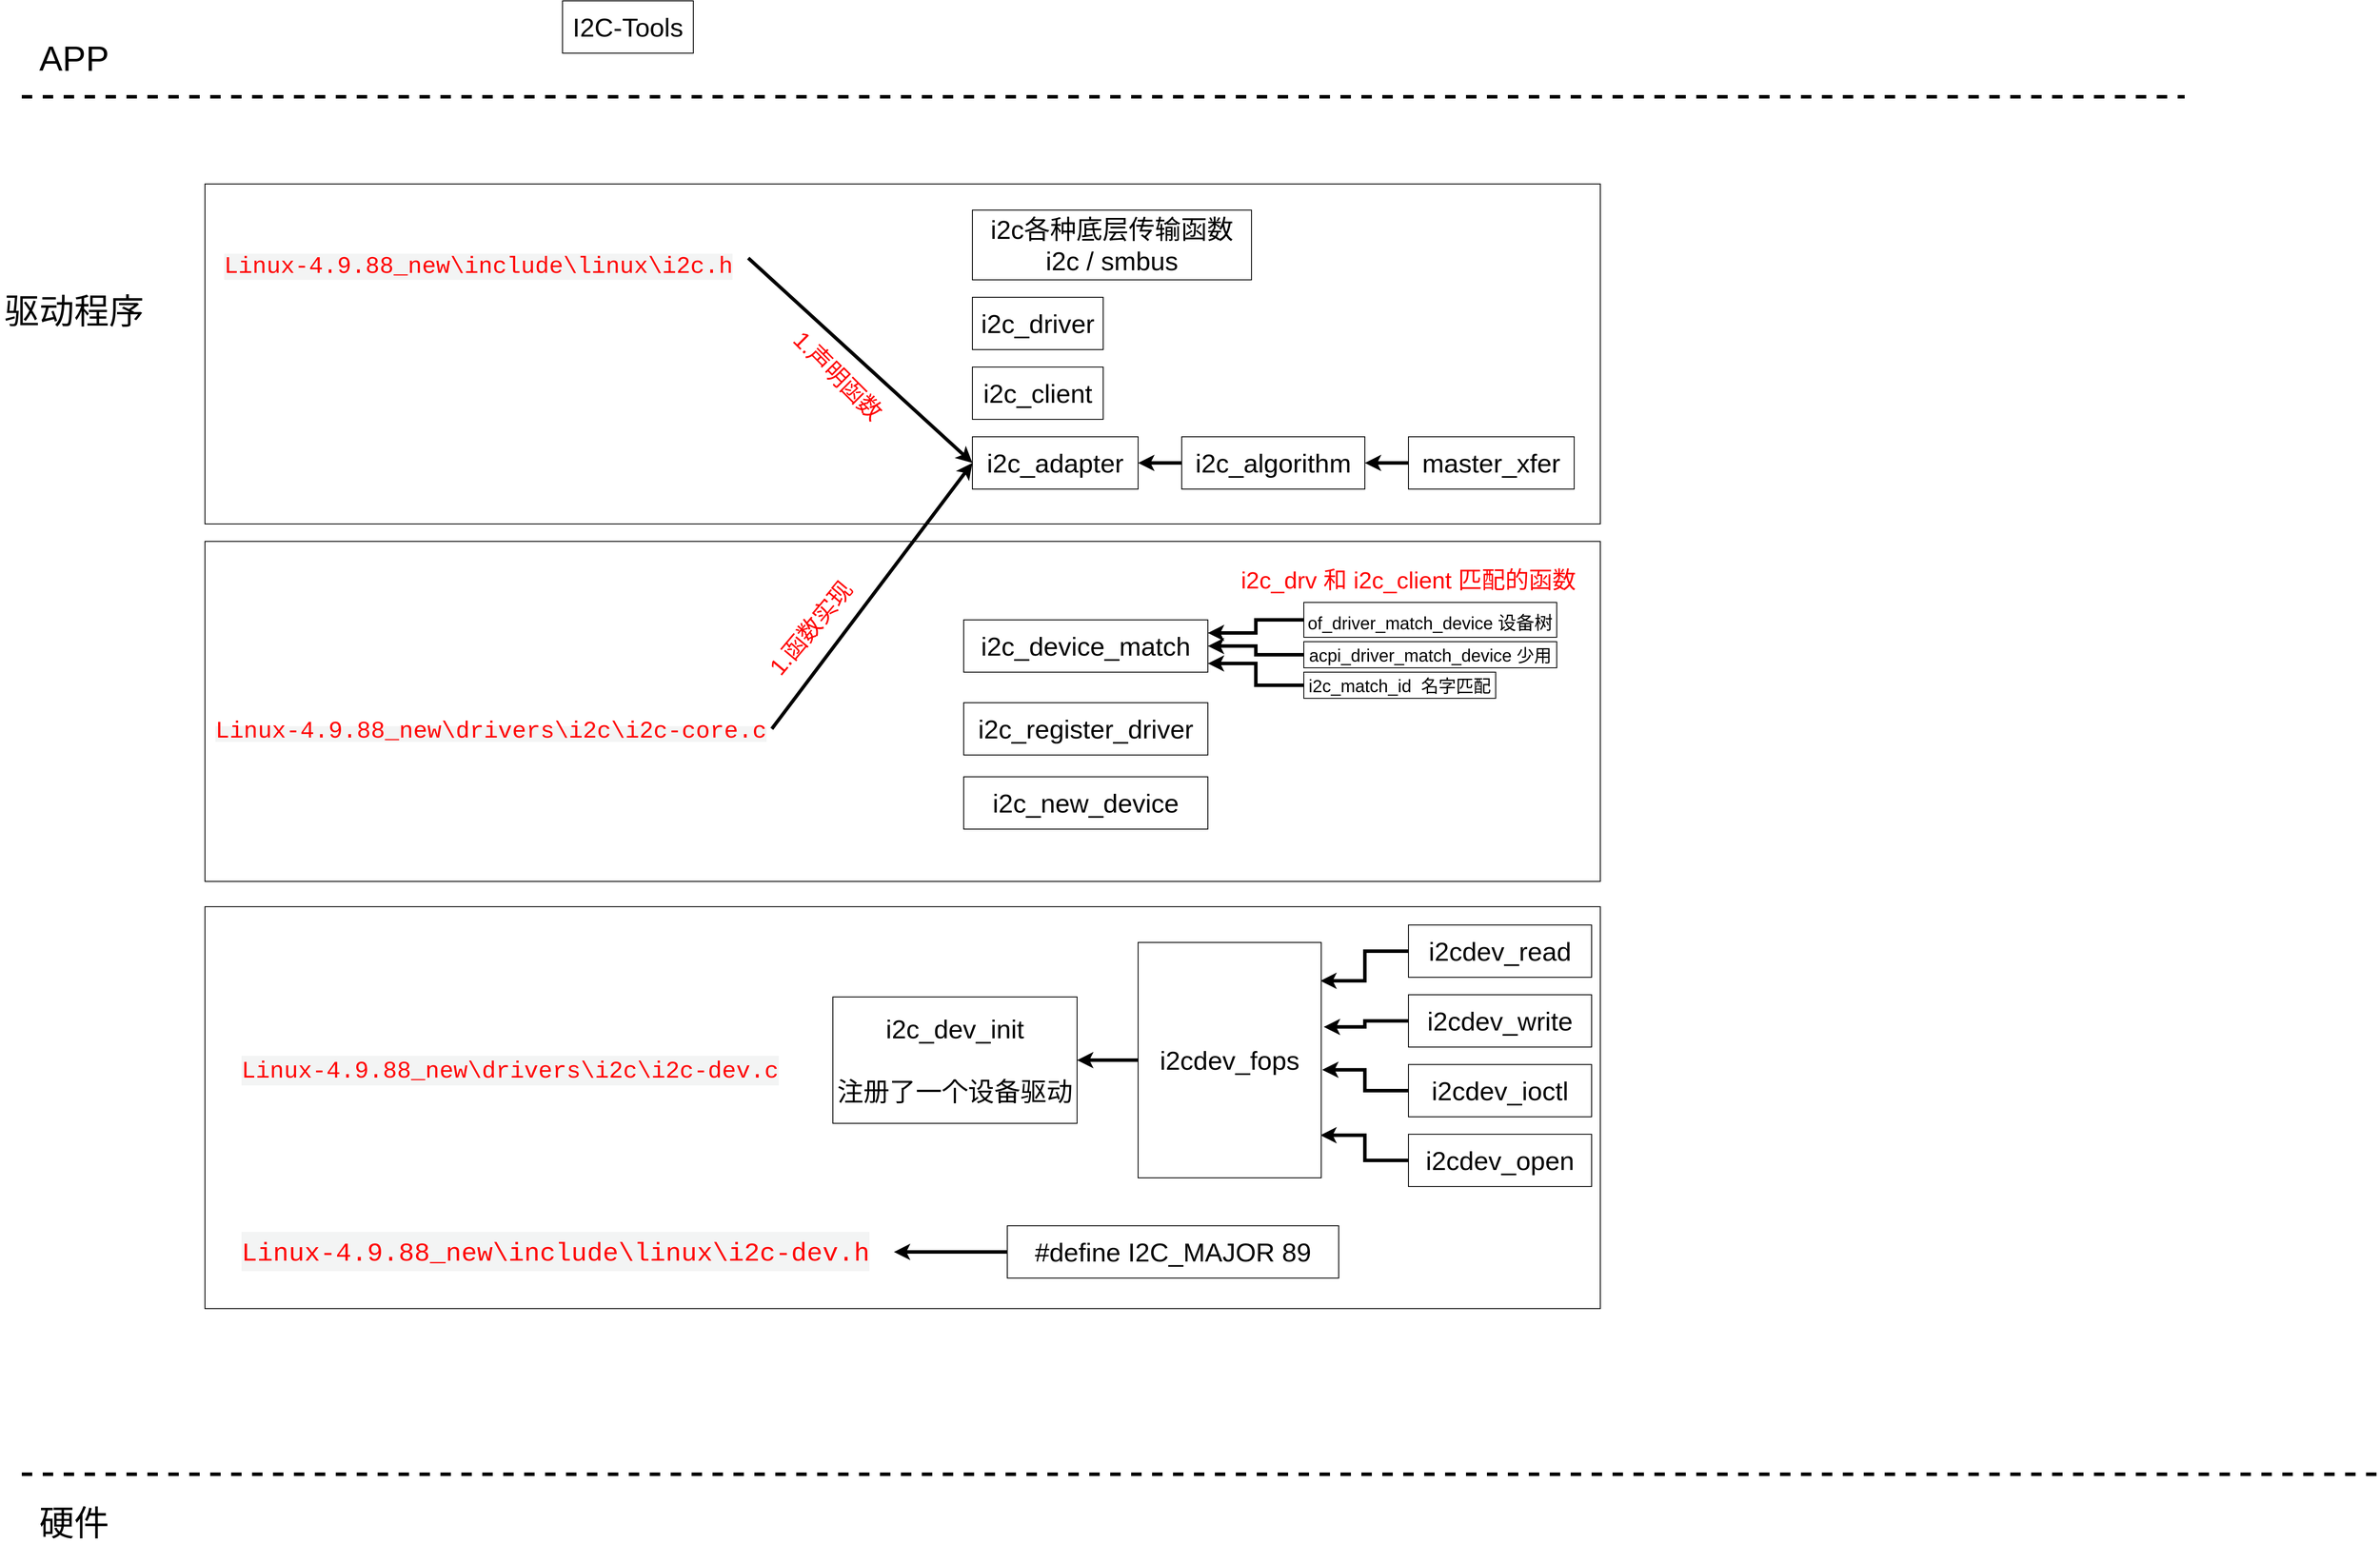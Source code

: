 <mxfile version="15.8.4" type="device"><diagram id="Hn2JTXGdmnoS33V8lldl" name="第 1 页"><mxGraphModel dx="4740" dy="2880" grid="1" gridSize="10" guides="1" tooltips="1" connect="1" arrows="1" fold="1" page="1" pageScale="1" pageWidth="1654" pageHeight="1169" math="0" shadow="0"><root><mxCell id="0"/><mxCell id="1" parent="0"/><mxCell id="nOjrQq7j7kISCMRkHnqs-60" value="" style="rounded=0;whiteSpace=wrap;html=1;fontSize=27;fontColor=#FF0000;" vertex="1" parent="1"><mxGeometry x="370" y="1169" width="1600" height="461" as="geometry"/></mxCell><mxCell id="nOjrQq7j7kISCMRkHnqs-30" value="" style="rounded=0;whiteSpace=wrap;html=1;fontSize=27;fontColor=#FF0000;" vertex="1" parent="1"><mxGeometry x="370" y="750" width="1600" height="390" as="geometry"/></mxCell><mxCell id="nOjrQq7j7kISCMRkHnqs-29" value="" style="rounded=0;whiteSpace=wrap;html=1;fontSize=27;fontColor=#FF0000;" vertex="1" parent="1"><mxGeometry x="370" y="340" width="1600" height="390" as="geometry"/></mxCell><mxCell id="nOjrQq7j7kISCMRkHnqs-1" value="" style="endArrow=none;dashed=1;html=1;rounded=0;strokeWidth=4;" edge="1" parent="1"><mxGeometry width="50" height="50" relative="1" as="geometry"><mxPoint x="160" y="240" as="sourcePoint"/><mxPoint x="2640" y="240" as="targetPoint"/></mxGeometry></mxCell><mxCell id="nOjrQq7j7kISCMRkHnqs-2" value="&lt;font style=&quot;font-size: 40px&quot;&gt;APP&lt;/font&gt;" style="text;html=1;strokeColor=none;fillColor=none;align=center;verticalAlign=middle;whiteSpace=wrap;rounded=0;" vertex="1" parent="1"><mxGeometry x="190" y="180" width="60" height="30" as="geometry"/></mxCell><mxCell id="nOjrQq7j7kISCMRkHnqs-4" value="&lt;font style=&quot;font-size: 40px&quot;&gt;驱动程序&lt;/font&gt;" style="text;html=1;strokeColor=none;fillColor=none;align=center;verticalAlign=middle;whiteSpace=wrap;rounded=0;" vertex="1" parent="1"><mxGeometry x="135" y="470" width="170" height="30" as="geometry"/></mxCell><mxCell id="nOjrQq7j7kISCMRkHnqs-5" value="&lt;font style=&quot;font-size: 40px&quot;&gt;硬件&lt;/font&gt;" style="text;html=1;strokeColor=none;fillColor=none;align=center;verticalAlign=middle;whiteSpace=wrap;rounded=0;" vertex="1" parent="1"><mxGeometry x="135" y="1860" width="170" height="30" as="geometry"/></mxCell><mxCell id="nOjrQq7j7kISCMRkHnqs-6" value="" style="endArrow=none;dashed=1;html=1;rounded=0;strokeWidth=4;" edge="1" parent="1"><mxGeometry width="50" height="50" relative="1" as="geometry"><mxPoint x="160" y="1820" as="sourcePoint"/><mxPoint x="2860" y="1820" as="targetPoint"/></mxGeometry></mxCell><mxCell id="nOjrQq7j7kISCMRkHnqs-7" value="I2C-Tools" style="rounded=0;whiteSpace=wrap;html=1;fontSize=30;" vertex="1" parent="1"><mxGeometry x="780" y="130" width="150" height="60" as="geometry"/></mxCell><mxCell id="nOjrQq7j7kISCMRkHnqs-8" value="&lt;span style=&quot;font-family: &amp;#34;lucida console&amp;#34; , &amp;#34;consolas&amp;#34; , &amp;#34;courier&amp;#34; , monospace ; font-style: normal ; font-weight: 400 ; letter-spacing: normal ; text-align: left ; text-indent: 0px ; text-transform: none ; word-spacing: 0px ; background-color: rgb(243 , 244 , 244) ; display: inline ; float: none&quot;&gt;&lt;font style=&quot;font-size: 27px&quot;&gt;Linux-4.9.88_new\drivers\i2c\i2c-dev.c&lt;/font&gt;&lt;/span&gt;" style="text;whiteSpace=wrap;html=1;fontSize=30;fontColor=#FF0000;" vertex="1" parent="1"><mxGeometry x="410" y="1330" width="640" height="60" as="geometry"/></mxCell><mxCell id="nOjrQq7j7kISCMRkHnqs-9" value="&lt;span style=&quot;font-family: &amp;quot;lucida console&amp;quot;, consolas, courier, monospace; font-style: normal; font-weight: 400; letter-spacing: normal; text-align: left; text-indent: 0px; text-transform: none; word-spacing: 0px; background-color: rgb(243, 244, 244); display: inline; float: none; font-size: 27px;&quot;&gt;&lt;font style=&quot;font-size: 27px;&quot;&gt;Linux-4.9.88_new\include\linux\i2c.h&lt;/font&gt;&lt;/span&gt;" style="text;whiteSpace=wrap;html=1;fontSize=27;fontColor=#FF0000;" vertex="1" parent="1"><mxGeometry x="390" y="410" width="603" height="60" as="geometry"/></mxCell><mxCell id="nOjrQq7j7kISCMRkHnqs-11" value="&lt;span style=&quot;font-family: &amp;#34;lucida console&amp;#34; , &amp;#34;consolas&amp;#34; , &amp;#34;courier&amp;#34; , monospace ; font-style: normal ; font-weight: 400 ; letter-spacing: normal ; text-align: left ; text-indent: 0px ; text-transform: none ; word-spacing: 0px ; background-color: rgb(243 , 244 , 244) ; display: inline ; float: none&quot;&gt;&lt;font style=&quot;font-size: 27px&quot;&gt;Linux-4.9.88_new\drivers\i2c\i2c-core.c&lt;/font&gt;&lt;/span&gt;" style="text;whiteSpace=wrap;html=1;fontSize=16;fontColor=#FF0000;" vertex="1" parent="1"><mxGeometry x="380" y="945" width="640" height="40" as="geometry"/></mxCell><mxCell id="nOjrQq7j7kISCMRkHnqs-13" value="" style="endArrow=classic;html=1;rounded=0;fontSize=27;fontColor=#FF0000;strokeWidth=4;exitX=1;exitY=0.25;exitDx=0;exitDy=0;entryX=0;entryY=0.5;entryDx=0;entryDy=0;" edge="1" parent="1" source="nOjrQq7j7kISCMRkHnqs-9" target="nOjrQq7j7kISCMRkHnqs-23"><mxGeometry width="50" height="50" relative="1" as="geometry"><mxPoint x="700" y="680" as="sourcePoint"/><mxPoint x="1240" y="630" as="targetPoint"/></mxGeometry></mxCell><mxCell id="nOjrQq7j7kISCMRkHnqs-14" value="1.声明函数" style="text;html=1;align=center;verticalAlign=middle;resizable=0;points=[];autosize=1;strokeColor=none;fillColor=none;fontSize=27;fontColor=#FF0000;rotation=45;" vertex="1" parent="1"><mxGeometry x="1020" y="540" width="150" height="40" as="geometry"/></mxCell><mxCell id="nOjrQq7j7kISCMRkHnqs-15" value="" style="endArrow=classic;html=1;rounded=0;fontSize=27;fontColor=#FF0000;strokeWidth=4;exitX=1;exitY=0.5;exitDx=0;exitDy=0;entryX=0;entryY=0.5;entryDx=0;entryDy=0;" edge="1" parent="1" source="nOjrQq7j7kISCMRkHnqs-11" target="nOjrQq7j7kISCMRkHnqs-23"><mxGeometry width="50" height="50" relative="1" as="geometry"><mxPoint x="770" y="925" as="sourcePoint"/><mxPoint x="1240" y="630" as="targetPoint"/></mxGeometry></mxCell><mxCell id="nOjrQq7j7kISCMRkHnqs-16" value="1.函数实现" style="text;html=1;align=center;verticalAlign=middle;resizable=0;points=[];autosize=1;strokeColor=none;fillColor=none;fontSize=27;fontColor=#FF0000;rotation=-50;" vertex="1" parent="1"><mxGeometry x="990" y="830" width="150" height="40" as="geometry"/></mxCell><mxCell id="nOjrQq7j7kISCMRkHnqs-20" value="i2c_client" style="rounded=0;whiteSpace=wrap;html=1;fontSize=30;" vertex="1" parent="1"><mxGeometry x="1250" y="550" width="150" height="60" as="geometry"/></mxCell><mxCell id="nOjrQq7j7kISCMRkHnqs-21" value="i2c_driver" style="rounded=0;whiteSpace=wrap;html=1;fontSize=30;" vertex="1" parent="1"><mxGeometry x="1250" y="470" width="150" height="60" as="geometry"/></mxCell><mxCell id="nOjrQq7j7kISCMRkHnqs-26" value="" style="edgeStyle=orthogonalEdgeStyle;rounded=0;orthogonalLoop=1;jettySize=auto;html=1;fontSize=27;fontColor=#FF0000;strokeWidth=4;" edge="1" parent="1" source="nOjrQq7j7kISCMRkHnqs-22" target="nOjrQq7j7kISCMRkHnqs-23"><mxGeometry relative="1" as="geometry"/></mxCell><mxCell id="nOjrQq7j7kISCMRkHnqs-22" value="i2c_algorithm" style="rounded=0;whiteSpace=wrap;html=1;fontSize=30;" vertex="1" parent="1"><mxGeometry x="1490" y="630" width="210" height="60" as="geometry"/></mxCell><mxCell id="nOjrQq7j7kISCMRkHnqs-23" value="i2c_adapter" style="rounded=0;whiteSpace=wrap;html=1;fontSize=30;" vertex="1" parent="1"><mxGeometry x="1250" y="630" width="190" height="60" as="geometry"/></mxCell><mxCell id="nOjrQq7j7kISCMRkHnqs-27" value="" style="edgeStyle=orthogonalEdgeStyle;rounded=0;orthogonalLoop=1;jettySize=auto;html=1;fontSize=27;fontColor=#FF0000;strokeWidth=4;" edge="1" parent="1" source="nOjrQq7j7kISCMRkHnqs-24" target="nOjrQq7j7kISCMRkHnqs-22"><mxGeometry relative="1" as="geometry"/></mxCell><mxCell id="nOjrQq7j7kISCMRkHnqs-24" value="master_xfer" style="rounded=0;whiteSpace=wrap;html=1;fontSize=30;" vertex="1" parent="1"><mxGeometry x="1750" y="630" width="190" height="60" as="geometry"/></mxCell><mxCell id="nOjrQq7j7kISCMRkHnqs-25" value="i2c各种底层传输函数&lt;br&gt;i2c / smbus" style="rounded=0;whiteSpace=wrap;html=1;fontSize=30;" vertex="1" parent="1"><mxGeometry x="1250" y="370" width="320" height="80" as="geometry"/></mxCell><mxCell id="nOjrQq7j7kISCMRkHnqs-44" style="edgeStyle=orthogonalEdgeStyle;rounded=0;orthogonalLoop=1;jettySize=auto;html=1;entryX=1;entryY=0.833;entryDx=0;entryDy=0;entryPerimeter=0;fontSize=21;fontColor=#FF0000;strokeWidth=4;" edge="1" parent="1" source="nOjrQq7j7kISCMRkHnqs-31" target="nOjrQq7j7kISCMRkHnqs-32"><mxGeometry relative="1" as="geometry"/></mxCell><mxCell id="nOjrQq7j7kISCMRkHnqs-31" value="i2c_match_id&amp;nbsp; 名字匹配" style="rounded=0;whiteSpace=wrap;html=1;fontSize=20;" vertex="1" parent="1"><mxGeometry x="1630" y="900" width="220" height="30" as="geometry"/></mxCell><mxCell id="nOjrQq7j7kISCMRkHnqs-32" value="i2c_device_match" style="rounded=0;whiteSpace=wrap;html=1;fontSize=30;" vertex="1" parent="1"><mxGeometry x="1240" y="840" width="280" height="60" as="geometry"/></mxCell><mxCell id="nOjrQq7j7kISCMRkHnqs-40" style="edgeStyle=orthogonalEdgeStyle;rounded=0;orthogonalLoop=1;jettySize=auto;html=1;entryX=1;entryY=0.25;entryDx=0;entryDy=0;fontSize=21;fontColor=#FF0000;strokeWidth=4;" edge="1" parent="1" source="nOjrQq7j7kISCMRkHnqs-33" target="nOjrQq7j7kISCMRkHnqs-32"><mxGeometry relative="1" as="geometry"/></mxCell><mxCell id="nOjrQq7j7kISCMRkHnqs-33" value="&lt;font style=&quot;font-size: 20px&quot;&gt;of_driver_match_device &lt;/font&gt;&lt;font style=&quot;font-size: 21px&quot;&gt;设备树&lt;/font&gt;" style="rounded=0;whiteSpace=wrap;html=1;fontSize=30;" vertex="1" parent="1"><mxGeometry x="1630" y="820" width="290" height="40" as="geometry"/></mxCell><mxCell id="nOjrQq7j7kISCMRkHnqs-43" value="" style="edgeStyle=orthogonalEdgeStyle;rounded=0;orthogonalLoop=1;jettySize=auto;html=1;fontSize=21;fontColor=#FF0000;strokeWidth=4;" edge="1" parent="1" source="nOjrQq7j7kISCMRkHnqs-34" target="nOjrQq7j7kISCMRkHnqs-32"><mxGeometry relative="1" as="geometry"/></mxCell><mxCell id="nOjrQq7j7kISCMRkHnqs-34" value="acpi_driver_match_device 少用" style="rounded=0;whiteSpace=wrap;html=1;fontSize=20;" vertex="1" parent="1"><mxGeometry x="1630" y="865" width="290" height="30" as="geometry"/></mxCell><mxCell id="nOjrQq7j7kISCMRkHnqs-35" value="i2c_drv 和 i2c_client 匹配的函数" style="text;html=1;strokeColor=none;fillColor=none;align=center;verticalAlign=middle;whiteSpace=wrap;rounded=0;fontSize=27;fontColor=#FF0000;" vertex="1" parent="1"><mxGeometry x="1540" y="780" width="420" height="30" as="geometry"/></mxCell><mxCell id="nOjrQq7j7kISCMRkHnqs-45" value="i2c_register_driver" style="rounded=0;whiteSpace=wrap;html=1;fontSize=30;" vertex="1" parent="1"><mxGeometry x="1240" y="935" width="280" height="60" as="geometry"/></mxCell><mxCell id="nOjrQq7j7kISCMRkHnqs-46" value="i2c_new_device" style="rounded=0;whiteSpace=wrap;html=1;fontSize=30;" vertex="1" parent="1"><mxGeometry x="1240" y="1020" width="280" height="60" as="geometry"/></mxCell><mxCell id="nOjrQq7j7kISCMRkHnqs-54" style="edgeStyle=orthogonalEdgeStyle;rounded=0;orthogonalLoop=1;jettySize=auto;html=1;fontSize=40;fontColor=#FF0000;strokeWidth=4;entryX=0.995;entryY=0.163;entryDx=0;entryDy=0;entryPerimeter=0;" edge="1" parent="1" source="nOjrQq7j7kISCMRkHnqs-48" target="nOjrQq7j7kISCMRkHnqs-52"><mxGeometry relative="1" as="geometry"><mxPoint x="1635" y="1290" as="targetPoint"/></mxGeometry></mxCell><mxCell id="nOjrQq7j7kISCMRkHnqs-48" value="i2cdev_read" style="rounded=0;whiteSpace=wrap;html=1;fontSize=30;" vertex="1" parent="1"><mxGeometry x="1750" y="1190" width="210" height="60" as="geometry"/></mxCell><mxCell id="nOjrQq7j7kISCMRkHnqs-55" style="edgeStyle=orthogonalEdgeStyle;rounded=0;orthogonalLoop=1;jettySize=auto;html=1;fontSize=40;fontColor=#FF0000;strokeWidth=4;entryX=1.014;entryY=0.359;entryDx=0;entryDy=0;entryPerimeter=0;" edge="1" parent="1" source="nOjrQq7j7kISCMRkHnqs-49" target="nOjrQq7j7kISCMRkHnqs-52"><mxGeometry relative="1" as="geometry"/></mxCell><mxCell id="nOjrQq7j7kISCMRkHnqs-49" value="i2cdev_write" style="rounded=0;whiteSpace=wrap;html=1;fontSize=30;" vertex="1" parent="1"><mxGeometry x="1750" y="1270" width="210" height="60" as="geometry"/></mxCell><mxCell id="nOjrQq7j7kISCMRkHnqs-56" style="edgeStyle=orthogonalEdgeStyle;rounded=0;orthogonalLoop=1;jettySize=auto;html=1;entryX=1.005;entryY=0.541;entryDx=0;entryDy=0;fontSize=40;fontColor=#FF0000;strokeWidth=4;entryPerimeter=0;" edge="1" parent="1" source="nOjrQq7j7kISCMRkHnqs-50" target="nOjrQq7j7kISCMRkHnqs-52"><mxGeometry relative="1" as="geometry"/></mxCell><mxCell id="nOjrQq7j7kISCMRkHnqs-50" value="i2cdev_ioctl" style="rounded=0;whiteSpace=wrap;html=1;fontSize=30;" vertex="1" parent="1"><mxGeometry x="1750" y="1350" width="210" height="60" as="geometry"/></mxCell><mxCell id="nOjrQq7j7kISCMRkHnqs-58" style="edgeStyle=orthogonalEdgeStyle;rounded=0;orthogonalLoop=1;jettySize=auto;html=1;entryX=0.995;entryY=0.819;entryDx=0;entryDy=0;entryPerimeter=0;fontSize=40;fontColor=#FF0000;strokeWidth=4;" edge="1" parent="1" source="nOjrQq7j7kISCMRkHnqs-51" target="nOjrQq7j7kISCMRkHnqs-52"><mxGeometry relative="1" as="geometry"/></mxCell><mxCell id="nOjrQq7j7kISCMRkHnqs-51" value="i2cdev_open" style="rounded=0;whiteSpace=wrap;html=1;fontSize=30;" vertex="1" parent="1"><mxGeometry x="1750" y="1430" width="210" height="60" as="geometry"/></mxCell><mxCell id="nOjrQq7j7kISCMRkHnqs-59" style="edgeStyle=orthogonalEdgeStyle;rounded=0;orthogonalLoop=1;jettySize=auto;html=1;entryX=1;entryY=0.5;entryDx=0;entryDy=0;fontSize=40;fontColor=#FF0000;strokeWidth=4;" edge="1" parent="1" source="nOjrQq7j7kISCMRkHnqs-52" target="nOjrQq7j7kISCMRkHnqs-53"><mxGeometry relative="1" as="geometry"/></mxCell><mxCell id="nOjrQq7j7kISCMRkHnqs-52" value="i2cdev_fops" style="rounded=0;whiteSpace=wrap;html=1;fontSize=30;" vertex="1" parent="1"><mxGeometry x="1440" y="1210" width="210" height="270" as="geometry"/></mxCell><mxCell id="nOjrQq7j7kISCMRkHnqs-53" value="i2c_dev_init&lt;br&gt;&lt;br&gt;注册了一个设备驱动" style="rounded=0;whiteSpace=wrap;html=1;fontSize=30;" vertex="1" parent="1"><mxGeometry x="1090" y="1272.5" width="280" height="145" as="geometry"/></mxCell><mxCell id="nOjrQq7j7kISCMRkHnqs-64" value="&lt;span style=&quot;font-family: &amp;quot;lucida console&amp;quot;, consolas, courier, monospace; font-style: normal; font-weight: 400; letter-spacing: normal; text-align: left; text-indent: 0px; text-transform: none; word-spacing: 0px; background-color: rgb(243, 244, 244); display: inline; float: none;&quot;&gt;&lt;font style=&quot;font-size: 30px&quot;&gt;Linux-4.9.88_new\include\linux\i2c-dev.h&lt;/font&gt;&lt;/span&gt;" style="text;whiteSpace=wrap;html=1;fontSize=40;fontColor=#FF0000;" vertex="1" parent="1"><mxGeometry x="410" y="1530" width="750" height="70" as="geometry"/></mxCell><mxCell id="nOjrQq7j7kISCMRkHnqs-66" style="edgeStyle=orthogonalEdgeStyle;rounded=0;orthogonalLoop=1;jettySize=auto;html=1;fontSize=30;fontColor=#FF0000;strokeWidth=4;" edge="1" parent="1" source="nOjrQq7j7kISCMRkHnqs-65" target="nOjrQq7j7kISCMRkHnqs-64"><mxGeometry relative="1" as="geometry"/></mxCell><mxCell id="nOjrQq7j7kISCMRkHnqs-65" value="#define I2C_MAJOR&lt;span&gt;&#9;&lt;/span&gt;89" style="rounded=0;whiteSpace=wrap;html=1;fontSize=30;" vertex="1" parent="1"><mxGeometry x="1290" y="1535" width="380" height="60" as="geometry"/></mxCell></root></mxGraphModel></diagram></mxfile>
